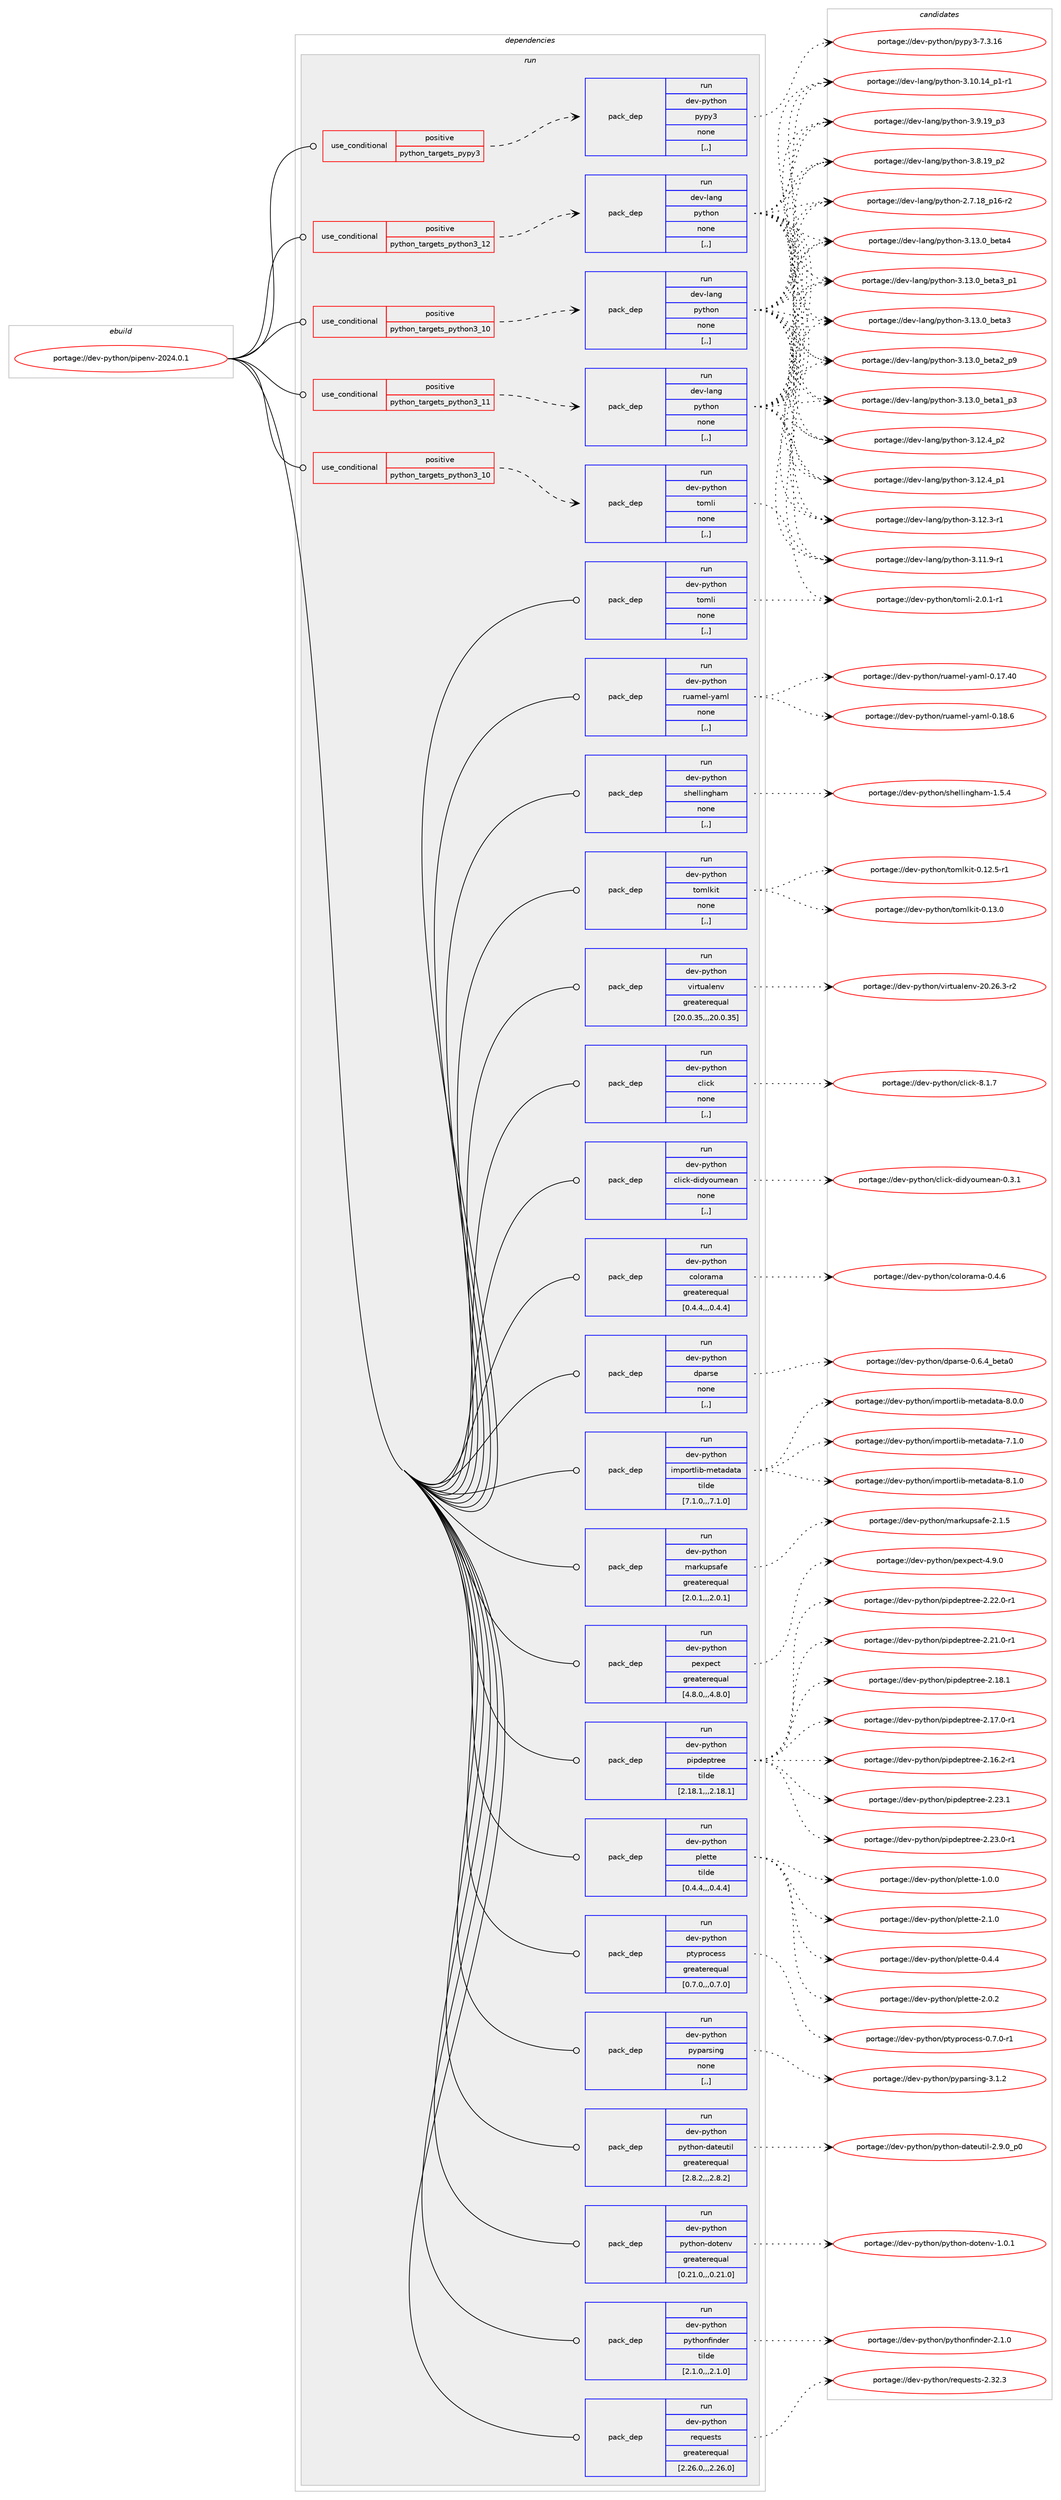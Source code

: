 digraph prolog {

# *************
# Graph options
# *************

newrank=true;
concentrate=true;
compound=true;
graph [rankdir=LR,fontname=Helvetica,fontsize=10,ranksep=1.5];#, ranksep=2.5, nodesep=0.2];
edge  [arrowhead=vee];
node  [fontname=Helvetica,fontsize=10];

# **********
# The ebuild
# **********

subgraph cluster_leftcol {
color=gray;
label=<<i>ebuild</i>>;
id [label="portage://dev-python/pipenv-2024.0.1", color=red, width=4, href="../dev-python/pipenv-2024.0.1.svg"];
}

# ****************
# The dependencies
# ****************

subgraph cluster_midcol {
color=gray;
label=<<i>dependencies</i>>;
subgraph cluster_compile {
fillcolor="#eeeeee";
style=filled;
label=<<i>compile</i>>;
}
subgraph cluster_compileandrun {
fillcolor="#eeeeee";
style=filled;
label=<<i>compile and run</i>>;
}
subgraph cluster_run {
fillcolor="#eeeeee";
style=filled;
label=<<i>run</i>>;
subgraph cond36390 {
dependency155404 [label=<<TABLE BORDER="0" CELLBORDER="1" CELLSPACING="0" CELLPADDING="4"><TR><TD ROWSPAN="3" CELLPADDING="10">use_conditional</TD></TR><TR><TD>positive</TD></TR><TR><TD>python_targets_pypy3</TD></TR></TABLE>>, shape=none, color=red];
subgraph pack117759 {
dependency155405 [label=<<TABLE BORDER="0" CELLBORDER="1" CELLSPACING="0" CELLPADDING="4" WIDTH="220"><TR><TD ROWSPAN="6" CELLPADDING="30">pack_dep</TD></TR><TR><TD WIDTH="110">run</TD></TR><TR><TD>dev-python</TD></TR><TR><TD>pypy3</TD></TR><TR><TD>none</TD></TR><TR><TD>[,,]</TD></TR></TABLE>>, shape=none, color=blue];
}
dependency155404:e -> dependency155405:w [weight=20,style="dashed",arrowhead="vee"];
}
id:e -> dependency155404:w [weight=20,style="solid",arrowhead="odot"];
subgraph cond36391 {
dependency155406 [label=<<TABLE BORDER="0" CELLBORDER="1" CELLSPACING="0" CELLPADDING="4"><TR><TD ROWSPAN="3" CELLPADDING="10">use_conditional</TD></TR><TR><TD>positive</TD></TR><TR><TD>python_targets_python3_10</TD></TR></TABLE>>, shape=none, color=red];
subgraph pack117760 {
dependency155407 [label=<<TABLE BORDER="0" CELLBORDER="1" CELLSPACING="0" CELLPADDING="4" WIDTH="220"><TR><TD ROWSPAN="6" CELLPADDING="30">pack_dep</TD></TR><TR><TD WIDTH="110">run</TD></TR><TR><TD>dev-lang</TD></TR><TR><TD>python</TD></TR><TR><TD>none</TD></TR><TR><TD>[,,]</TD></TR></TABLE>>, shape=none, color=blue];
}
dependency155406:e -> dependency155407:w [weight=20,style="dashed",arrowhead="vee"];
}
id:e -> dependency155406:w [weight=20,style="solid",arrowhead="odot"];
subgraph cond36392 {
dependency155408 [label=<<TABLE BORDER="0" CELLBORDER="1" CELLSPACING="0" CELLPADDING="4"><TR><TD ROWSPAN="3" CELLPADDING="10">use_conditional</TD></TR><TR><TD>positive</TD></TR><TR><TD>python_targets_python3_10</TD></TR></TABLE>>, shape=none, color=red];
subgraph pack117761 {
dependency155409 [label=<<TABLE BORDER="0" CELLBORDER="1" CELLSPACING="0" CELLPADDING="4" WIDTH="220"><TR><TD ROWSPAN="6" CELLPADDING="30">pack_dep</TD></TR><TR><TD WIDTH="110">run</TD></TR><TR><TD>dev-python</TD></TR><TR><TD>tomli</TD></TR><TR><TD>none</TD></TR><TR><TD>[,,]</TD></TR></TABLE>>, shape=none, color=blue];
}
dependency155408:e -> dependency155409:w [weight=20,style="dashed",arrowhead="vee"];
}
id:e -> dependency155408:w [weight=20,style="solid",arrowhead="odot"];
subgraph cond36393 {
dependency155410 [label=<<TABLE BORDER="0" CELLBORDER="1" CELLSPACING="0" CELLPADDING="4"><TR><TD ROWSPAN="3" CELLPADDING="10">use_conditional</TD></TR><TR><TD>positive</TD></TR><TR><TD>python_targets_python3_11</TD></TR></TABLE>>, shape=none, color=red];
subgraph pack117762 {
dependency155411 [label=<<TABLE BORDER="0" CELLBORDER="1" CELLSPACING="0" CELLPADDING="4" WIDTH="220"><TR><TD ROWSPAN="6" CELLPADDING="30">pack_dep</TD></TR><TR><TD WIDTH="110">run</TD></TR><TR><TD>dev-lang</TD></TR><TR><TD>python</TD></TR><TR><TD>none</TD></TR><TR><TD>[,,]</TD></TR></TABLE>>, shape=none, color=blue];
}
dependency155410:e -> dependency155411:w [weight=20,style="dashed",arrowhead="vee"];
}
id:e -> dependency155410:w [weight=20,style="solid",arrowhead="odot"];
subgraph cond36394 {
dependency155412 [label=<<TABLE BORDER="0" CELLBORDER="1" CELLSPACING="0" CELLPADDING="4"><TR><TD ROWSPAN="3" CELLPADDING="10">use_conditional</TD></TR><TR><TD>positive</TD></TR><TR><TD>python_targets_python3_12</TD></TR></TABLE>>, shape=none, color=red];
subgraph pack117763 {
dependency155413 [label=<<TABLE BORDER="0" CELLBORDER="1" CELLSPACING="0" CELLPADDING="4" WIDTH="220"><TR><TD ROWSPAN="6" CELLPADDING="30">pack_dep</TD></TR><TR><TD WIDTH="110">run</TD></TR><TR><TD>dev-lang</TD></TR><TR><TD>python</TD></TR><TR><TD>none</TD></TR><TR><TD>[,,]</TD></TR></TABLE>>, shape=none, color=blue];
}
dependency155412:e -> dependency155413:w [weight=20,style="dashed",arrowhead="vee"];
}
id:e -> dependency155412:w [weight=20,style="solid",arrowhead="odot"];
subgraph pack117764 {
dependency155414 [label=<<TABLE BORDER="0" CELLBORDER="1" CELLSPACING="0" CELLPADDING="4" WIDTH="220"><TR><TD ROWSPAN="6" CELLPADDING="30">pack_dep</TD></TR><TR><TD WIDTH="110">run</TD></TR><TR><TD>dev-python</TD></TR><TR><TD>click</TD></TR><TR><TD>none</TD></TR><TR><TD>[,,]</TD></TR></TABLE>>, shape=none, color=blue];
}
id:e -> dependency155414:w [weight=20,style="solid",arrowhead="odot"];
subgraph pack117765 {
dependency155415 [label=<<TABLE BORDER="0" CELLBORDER="1" CELLSPACING="0" CELLPADDING="4" WIDTH="220"><TR><TD ROWSPAN="6" CELLPADDING="30">pack_dep</TD></TR><TR><TD WIDTH="110">run</TD></TR><TR><TD>dev-python</TD></TR><TR><TD>click-didyoumean</TD></TR><TR><TD>none</TD></TR><TR><TD>[,,]</TD></TR></TABLE>>, shape=none, color=blue];
}
id:e -> dependency155415:w [weight=20,style="solid",arrowhead="odot"];
subgraph pack117766 {
dependency155416 [label=<<TABLE BORDER="0" CELLBORDER="1" CELLSPACING="0" CELLPADDING="4" WIDTH="220"><TR><TD ROWSPAN="6" CELLPADDING="30">pack_dep</TD></TR><TR><TD WIDTH="110">run</TD></TR><TR><TD>dev-python</TD></TR><TR><TD>colorama</TD></TR><TR><TD>greaterequal</TD></TR><TR><TD>[0.4.4,,,0.4.4]</TD></TR></TABLE>>, shape=none, color=blue];
}
id:e -> dependency155416:w [weight=20,style="solid",arrowhead="odot"];
subgraph pack117767 {
dependency155417 [label=<<TABLE BORDER="0" CELLBORDER="1" CELLSPACING="0" CELLPADDING="4" WIDTH="220"><TR><TD ROWSPAN="6" CELLPADDING="30">pack_dep</TD></TR><TR><TD WIDTH="110">run</TD></TR><TR><TD>dev-python</TD></TR><TR><TD>dparse</TD></TR><TR><TD>none</TD></TR><TR><TD>[,,]</TD></TR></TABLE>>, shape=none, color=blue];
}
id:e -> dependency155417:w [weight=20,style="solid",arrowhead="odot"];
subgraph pack117768 {
dependency155418 [label=<<TABLE BORDER="0" CELLBORDER="1" CELLSPACING="0" CELLPADDING="4" WIDTH="220"><TR><TD ROWSPAN="6" CELLPADDING="30">pack_dep</TD></TR><TR><TD WIDTH="110">run</TD></TR><TR><TD>dev-python</TD></TR><TR><TD>importlib-metadata</TD></TR><TR><TD>tilde</TD></TR><TR><TD>[7.1.0,,,7.1.0]</TD></TR></TABLE>>, shape=none, color=blue];
}
id:e -> dependency155418:w [weight=20,style="solid",arrowhead="odot"];
subgraph pack117769 {
dependency155419 [label=<<TABLE BORDER="0" CELLBORDER="1" CELLSPACING="0" CELLPADDING="4" WIDTH="220"><TR><TD ROWSPAN="6" CELLPADDING="30">pack_dep</TD></TR><TR><TD WIDTH="110">run</TD></TR><TR><TD>dev-python</TD></TR><TR><TD>markupsafe</TD></TR><TR><TD>greaterequal</TD></TR><TR><TD>[2.0.1,,,2.0.1]</TD></TR></TABLE>>, shape=none, color=blue];
}
id:e -> dependency155419:w [weight=20,style="solid",arrowhead="odot"];
subgraph pack117770 {
dependency155420 [label=<<TABLE BORDER="0" CELLBORDER="1" CELLSPACING="0" CELLPADDING="4" WIDTH="220"><TR><TD ROWSPAN="6" CELLPADDING="30">pack_dep</TD></TR><TR><TD WIDTH="110">run</TD></TR><TR><TD>dev-python</TD></TR><TR><TD>pexpect</TD></TR><TR><TD>greaterequal</TD></TR><TR><TD>[4.8.0,,,4.8.0]</TD></TR></TABLE>>, shape=none, color=blue];
}
id:e -> dependency155420:w [weight=20,style="solid",arrowhead="odot"];
subgraph pack117771 {
dependency155421 [label=<<TABLE BORDER="0" CELLBORDER="1" CELLSPACING="0" CELLPADDING="4" WIDTH="220"><TR><TD ROWSPAN="6" CELLPADDING="30">pack_dep</TD></TR><TR><TD WIDTH="110">run</TD></TR><TR><TD>dev-python</TD></TR><TR><TD>pipdeptree</TD></TR><TR><TD>tilde</TD></TR><TR><TD>[2.18.1,,,2.18.1]</TD></TR></TABLE>>, shape=none, color=blue];
}
id:e -> dependency155421:w [weight=20,style="solid",arrowhead="odot"];
subgraph pack117772 {
dependency155422 [label=<<TABLE BORDER="0" CELLBORDER="1" CELLSPACING="0" CELLPADDING="4" WIDTH="220"><TR><TD ROWSPAN="6" CELLPADDING="30">pack_dep</TD></TR><TR><TD WIDTH="110">run</TD></TR><TR><TD>dev-python</TD></TR><TR><TD>plette</TD></TR><TR><TD>tilde</TD></TR><TR><TD>[0.4.4,,,0.4.4]</TD></TR></TABLE>>, shape=none, color=blue];
}
id:e -> dependency155422:w [weight=20,style="solid",arrowhead="odot"];
subgraph pack117773 {
dependency155423 [label=<<TABLE BORDER="0" CELLBORDER="1" CELLSPACING="0" CELLPADDING="4" WIDTH="220"><TR><TD ROWSPAN="6" CELLPADDING="30">pack_dep</TD></TR><TR><TD WIDTH="110">run</TD></TR><TR><TD>dev-python</TD></TR><TR><TD>ptyprocess</TD></TR><TR><TD>greaterequal</TD></TR><TR><TD>[0.7.0,,,0.7.0]</TD></TR></TABLE>>, shape=none, color=blue];
}
id:e -> dependency155423:w [weight=20,style="solid",arrowhead="odot"];
subgraph pack117774 {
dependency155424 [label=<<TABLE BORDER="0" CELLBORDER="1" CELLSPACING="0" CELLPADDING="4" WIDTH="220"><TR><TD ROWSPAN="6" CELLPADDING="30">pack_dep</TD></TR><TR><TD WIDTH="110">run</TD></TR><TR><TD>dev-python</TD></TR><TR><TD>pyparsing</TD></TR><TR><TD>none</TD></TR><TR><TD>[,,]</TD></TR></TABLE>>, shape=none, color=blue];
}
id:e -> dependency155424:w [weight=20,style="solid",arrowhead="odot"];
subgraph pack117775 {
dependency155425 [label=<<TABLE BORDER="0" CELLBORDER="1" CELLSPACING="0" CELLPADDING="4" WIDTH="220"><TR><TD ROWSPAN="6" CELLPADDING="30">pack_dep</TD></TR><TR><TD WIDTH="110">run</TD></TR><TR><TD>dev-python</TD></TR><TR><TD>python-dateutil</TD></TR><TR><TD>greaterequal</TD></TR><TR><TD>[2.8.2,,,2.8.2]</TD></TR></TABLE>>, shape=none, color=blue];
}
id:e -> dependency155425:w [weight=20,style="solid",arrowhead="odot"];
subgraph pack117776 {
dependency155426 [label=<<TABLE BORDER="0" CELLBORDER="1" CELLSPACING="0" CELLPADDING="4" WIDTH="220"><TR><TD ROWSPAN="6" CELLPADDING="30">pack_dep</TD></TR><TR><TD WIDTH="110">run</TD></TR><TR><TD>dev-python</TD></TR><TR><TD>python-dotenv</TD></TR><TR><TD>greaterequal</TD></TR><TR><TD>[0.21.0,,,0.21.0]</TD></TR></TABLE>>, shape=none, color=blue];
}
id:e -> dependency155426:w [weight=20,style="solid",arrowhead="odot"];
subgraph pack117777 {
dependency155427 [label=<<TABLE BORDER="0" CELLBORDER="1" CELLSPACING="0" CELLPADDING="4" WIDTH="220"><TR><TD ROWSPAN="6" CELLPADDING="30">pack_dep</TD></TR><TR><TD WIDTH="110">run</TD></TR><TR><TD>dev-python</TD></TR><TR><TD>pythonfinder</TD></TR><TR><TD>tilde</TD></TR><TR><TD>[2.1.0,,,2.1.0]</TD></TR></TABLE>>, shape=none, color=blue];
}
id:e -> dependency155427:w [weight=20,style="solid",arrowhead="odot"];
subgraph pack117778 {
dependency155428 [label=<<TABLE BORDER="0" CELLBORDER="1" CELLSPACING="0" CELLPADDING="4" WIDTH="220"><TR><TD ROWSPAN="6" CELLPADDING="30">pack_dep</TD></TR><TR><TD WIDTH="110">run</TD></TR><TR><TD>dev-python</TD></TR><TR><TD>requests</TD></TR><TR><TD>greaterequal</TD></TR><TR><TD>[2.26.0,,,2.26.0]</TD></TR></TABLE>>, shape=none, color=blue];
}
id:e -> dependency155428:w [weight=20,style="solid",arrowhead="odot"];
subgraph pack117779 {
dependency155429 [label=<<TABLE BORDER="0" CELLBORDER="1" CELLSPACING="0" CELLPADDING="4" WIDTH="220"><TR><TD ROWSPAN="6" CELLPADDING="30">pack_dep</TD></TR><TR><TD WIDTH="110">run</TD></TR><TR><TD>dev-python</TD></TR><TR><TD>ruamel-yaml</TD></TR><TR><TD>none</TD></TR><TR><TD>[,,]</TD></TR></TABLE>>, shape=none, color=blue];
}
id:e -> dependency155429:w [weight=20,style="solid",arrowhead="odot"];
subgraph pack117780 {
dependency155430 [label=<<TABLE BORDER="0" CELLBORDER="1" CELLSPACING="0" CELLPADDING="4" WIDTH="220"><TR><TD ROWSPAN="6" CELLPADDING="30">pack_dep</TD></TR><TR><TD WIDTH="110">run</TD></TR><TR><TD>dev-python</TD></TR><TR><TD>shellingham</TD></TR><TR><TD>none</TD></TR><TR><TD>[,,]</TD></TR></TABLE>>, shape=none, color=blue];
}
id:e -> dependency155430:w [weight=20,style="solid",arrowhead="odot"];
subgraph pack117781 {
dependency155431 [label=<<TABLE BORDER="0" CELLBORDER="1" CELLSPACING="0" CELLPADDING="4" WIDTH="220"><TR><TD ROWSPAN="6" CELLPADDING="30">pack_dep</TD></TR><TR><TD WIDTH="110">run</TD></TR><TR><TD>dev-python</TD></TR><TR><TD>tomli</TD></TR><TR><TD>none</TD></TR><TR><TD>[,,]</TD></TR></TABLE>>, shape=none, color=blue];
}
id:e -> dependency155431:w [weight=20,style="solid",arrowhead="odot"];
subgraph pack117782 {
dependency155432 [label=<<TABLE BORDER="0" CELLBORDER="1" CELLSPACING="0" CELLPADDING="4" WIDTH="220"><TR><TD ROWSPAN="6" CELLPADDING="30">pack_dep</TD></TR><TR><TD WIDTH="110">run</TD></TR><TR><TD>dev-python</TD></TR><TR><TD>tomlkit</TD></TR><TR><TD>none</TD></TR><TR><TD>[,,]</TD></TR></TABLE>>, shape=none, color=blue];
}
id:e -> dependency155432:w [weight=20,style="solid",arrowhead="odot"];
subgraph pack117783 {
dependency155433 [label=<<TABLE BORDER="0" CELLBORDER="1" CELLSPACING="0" CELLPADDING="4" WIDTH="220"><TR><TD ROWSPAN="6" CELLPADDING="30">pack_dep</TD></TR><TR><TD WIDTH="110">run</TD></TR><TR><TD>dev-python</TD></TR><TR><TD>virtualenv</TD></TR><TR><TD>greaterequal</TD></TR><TR><TD>[20.0.35,,,20.0.35]</TD></TR></TABLE>>, shape=none, color=blue];
}
id:e -> dependency155433:w [weight=20,style="solid",arrowhead="odot"];
}
}

# **************
# The candidates
# **************

subgraph cluster_choices {
rank=same;
color=gray;
label=<<i>candidates</i>>;

subgraph choice117759 {
color=black;
nodesep=1;
choice10010111845112121116104111110471121211121215145554651464954 [label="portage://dev-python/pypy3-7.3.16", color=red, width=4,href="../dev-python/pypy3-7.3.16.svg"];
dependency155405:e -> choice10010111845112121116104111110471121211121215145554651464954:w [style=dotted,weight="100"];
}
subgraph choice117760 {
color=black;
nodesep=1;
choice1001011184510897110103471121211161041111104551464951464895981011169752 [label="portage://dev-lang/python-3.13.0_beta4", color=red, width=4,href="../dev-lang/python-3.13.0_beta4.svg"];
choice10010111845108971101034711212111610411111045514649514648959810111697519511249 [label="portage://dev-lang/python-3.13.0_beta3_p1", color=red, width=4,href="../dev-lang/python-3.13.0_beta3_p1.svg"];
choice1001011184510897110103471121211161041111104551464951464895981011169751 [label="portage://dev-lang/python-3.13.0_beta3", color=red, width=4,href="../dev-lang/python-3.13.0_beta3.svg"];
choice10010111845108971101034711212111610411111045514649514648959810111697509511257 [label="portage://dev-lang/python-3.13.0_beta2_p9", color=red, width=4,href="../dev-lang/python-3.13.0_beta2_p9.svg"];
choice10010111845108971101034711212111610411111045514649514648959810111697499511251 [label="portage://dev-lang/python-3.13.0_beta1_p3", color=red, width=4,href="../dev-lang/python-3.13.0_beta1_p3.svg"];
choice100101118451089711010347112121116104111110455146495046529511250 [label="portage://dev-lang/python-3.12.4_p2", color=red, width=4,href="../dev-lang/python-3.12.4_p2.svg"];
choice100101118451089711010347112121116104111110455146495046529511249 [label="portage://dev-lang/python-3.12.4_p1", color=red, width=4,href="../dev-lang/python-3.12.4_p1.svg"];
choice100101118451089711010347112121116104111110455146495046514511449 [label="portage://dev-lang/python-3.12.3-r1", color=red, width=4,href="../dev-lang/python-3.12.3-r1.svg"];
choice100101118451089711010347112121116104111110455146494946574511449 [label="portage://dev-lang/python-3.11.9-r1", color=red, width=4,href="../dev-lang/python-3.11.9-r1.svg"];
choice100101118451089711010347112121116104111110455146494846495295112494511449 [label="portage://dev-lang/python-3.10.14_p1-r1", color=red, width=4,href="../dev-lang/python-3.10.14_p1-r1.svg"];
choice100101118451089711010347112121116104111110455146574649579511251 [label="portage://dev-lang/python-3.9.19_p3", color=red, width=4,href="../dev-lang/python-3.9.19_p3.svg"];
choice100101118451089711010347112121116104111110455146564649579511250 [label="portage://dev-lang/python-3.8.19_p2", color=red, width=4,href="../dev-lang/python-3.8.19_p2.svg"];
choice100101118451089711010347112121116104111110455046554649569511249544511450 [label="portage://dev-lang/python-2.7.18_p16-r2", color=red, width=4,href="../dev-lang/python-2.7.18_p16-r2.svg"];
dependency155407:e -> choice1001011184510897110103471121211161041111104551464951464895981011169752:w [style=dotted,weight="100"];
dependency155407:e -> choice10010111845108971101034711212111610411111045514649514648959810111697519511249:w [style=dotted,weight="100"];
dependency155407:e -> choice1001011184510897110103471121211161041111104551464951464895981011169751:w [style=dotted,weight="100"];
dependency155407:e -> choice10010111845108971101034711212111610411111045514649514648959810111697509511257:w [style=dotted,weight="100"];
dependency155407:e -> choice10010111845108971101034711212111610411111045514649514648959810111697499511251:w [style=dotted,weight="100"];
dependency155407:e -> choice100101118451089711010347112121116104111110455146495046529511250:w [style=dotted,weight="100"];
dependency155407:e -> choice100101118451089711010347112121116104111110455146495046529511249:w [style=dotted,weight="100"];
dependency155407:e -> choice100101118451089711010347112121116104111110455146495046514511449:w [style=dotted,weight="100"];
dependency155407:e -> choice100101118451089711010347112121116104111110455146494946574511449:w [style=dotted,weight="100"];
dependency155407:e -> choice100101118451089711010347112121116104111110455146494846495295112494511449:w [style=dotted,weight="100"];
dependency155407:e -> choice100101118451089711010347112121116104111110455146574649579511251:w [style=dotted,weight="100"];
dependency155407:e -> choice100101118451089711010347112121116104111110455146564649579511250:w [style=dotted,weight="100"];
dependency155407:e -> choice100101118451089711010347112121116104111110455046554649569511249544511450:w [style=dotted,weight="100"];
}
subgraph choice117761 {
color=black;
nodesep=1;
choice10010111845112121116104111110471161111091081054550464846494511449 [label="portage://dev-python/tomli-2.0.1-r1", color=red, width=4,href="../dev-python/tomli-2.0.1-r1.svg"];
dependency155409:e -> choice10010111845112121116104111110471161111091081054550464846494511449:w [style=dotted,weight="100"];
}
subgraph choice117762 {
color=black;
nodesep=1;
choice1001011184510897110103471121211161041111104551464951464895981011169752 [label="portage://dev-lang/python-3.13.0_beta4", color=red, width=4,href="../dev-lang/python-3.13.0_beta4.svg"];
choice10010111845108971101034711212111610411111045514649514648959810111697519511249 [label="portage://dev-lang/python-3.13.0_beta3_p1", color=red, width=4,href="../dev-lang/python-3.13.0_beta3_p1.svg"];
choice1001011184510897110103471121211161041111104551464951464895981011169751 [label="portage://dev-lang/python-3.13.0_beta3", color=red, width=4,href="../dev-lang/python-3.13.0_beta3.svg"];
choice10010111845108971101034711212111610411111045514649514648959810111697509511257 [label="portage://dev-lang/python-3.13.0_beta2_p9", color=red, width=4,href="../dev-lang/python-3.13.0_beta2_p9.svg"];
choice10010111845108971101034711212111610411111045514649514648959810111697499511251 [label="portage://dev-lang/python-3.13.0_beta1_p3", color=red, width=4,href="../dev-lang/python-3.13.0_beta1_p3.svg"];
choice100101118451089711010347112121116104111110455146495046529511250 [label="portage://dev-lang/python-3.12.4_p2", color=red, width=4,href="../dev-lang/python-3.12.4_p2.svg"];
choice100101118451089711010347112121116104111110455146495046529511249 [label="portage://dev-lang/python-3.12.4_p1", color=red, width=4,href="../dev-lang/python-3.12.4_p1.svg"];
choice100101118451089711010347112121116104111110455146495046514511449 [label="portage://dev-lang/python-3.12.3-r1", color=red, width=4,href="../dev-lang/python-3.12.3-r1.svg"];
choice100101118451089711010347112121116104111110455146494946574511449 [label="portage://dev-lang/python-3.11.9-r1", color=red, width=4,href="../dev-lang/python-3.11.9-r1.svg"];
choice100101118451089711010347112121116104111110455146494846495295112494511449 [label="portage://dev-lang/python-3.10.14_p1-r1", color=red, width=4,href="../dev-lang/python-3.10.14_p1-r1.svg"];
choice100101118451089711010347112121116104111110455146574649579511251 [label="portage://dev-lang/python-3.9.19_p3", color=red, width=4,href="../dev-lang/python-3.9.19_p3.svg"];
choice100101118451089711010347112121116104111110455146564649579511250 [label="portage://dev-lang/python-3.8.19_p2", color=red, width=4,href="../dev-lang/python-3.8.19_p2.svg"];
choice100101118451089711010347112121116104111110455046554649569511249544511450 [label="portage://dev-lang/python-2.7.18_p16-r2", color=red, width=4,href="../dev-lang/python-2.7.18_p16-r2.svg"];
dependency155411:e -> choice1001011184510897110103471121211161041111104551464951464895981011169752:w [style=dotted,weight="100"];
dependency155411:e -> choice10010111845108971101034711212111610411111045514649514648959810111697519511249:w [style=dotted,weight="100"];
dependency155411:e -> choice1001011184510897110103471121211161041111104551464951464895981011169751:w [style=dotted,weight="100"];
dependency155411:e -> choice10010111845108971101034711212111610411111045514649514648959810111697509511257:w [style=dotted,weight="100"];
dependency155411:e -> choice10010111845108971101034711212111610411111045514649514648959810111697499511251:w [style=dotted,weight="100"];
dependency155411:e -> choice100101118451089711010347112121116104111110455146495046529511250:w [style=dotted,weight="100"];
dependency155411:e -> choice100101118451089711010347112121116104111110455146495046529511249:w [style=dotted,weight="100"];
dependency155411:e -> choice100101118451089711010347112121116104111110455146495046514511449:w [style=dotted,weight="100"];
dependency155411:e -> choice100101118451089711010347112121116104111110455146494946574511449:w [style=dotted,weight="100"];
dependency155411:e -> choice100101118451089711010347112121116104111110455146494846495295112494511449:w [style=dotted,weight="100"];
dependency155411:e -> choice100101118451089711010347112121116104111110455146574649579511251:w [style=dotted,weight="100"];
dependency155411:e -> choice100101118451089711010347112121116104111110455146564649579511250:w [style=dotted,weight="100"];
dependency155411:e -> choice100101118451089711010347112121116104111110455046554649569511249544511450:w [style=dotted,weight="100"];
}
subgraph choice117763 {
color=black;
nodesep=1;
choice1001011184510897110103471121211161041111104551464951464895981011169752 [label="portage://dev-lang/python-3.13.0_beta4", color=red, width=4,href="../dev-lang/python-3.13.0_beta4.svg"];
choice10010111845108971101034711212111610411111045514649514648959810111697519511249 [label="portage://dev-lang/python-3.13.0_beta3_p1", color=red, width=4,href="../dev-lang/python-3.13.0_beta3_p1.svg"];
choice1001011184510897110103471121211161041111104551464951464895981011169751 [label="portage://dev-lang/python-3.13.0_beta3", color=red, width=4,href="../dev-lang/python-3.13.0_beta3.svg"];
choice10010111845108971101034711212111610411111045514649514648959810111697509511257 [label="portage://dev-lang/python-3.13.0_beta2_p9", color=red, width=4,href="../dev-lang/python-3.13.0_beta2_p9.svg"];
choice10010111845108971101034711212111610411111045514649514648959810111697499511251 [label="portage://dev-lang/python-3.13.0_beta1_p3", color=red, width=4,href="../dev-lang/python-3.13.0_beta1_p3.svg"];
choice100101118451089711010347112121116104111110455146495046529511250 [label="portage://dev-lang/python-3.12.4_p2", color=red, width=4,href="../dev-lang/python-3.12.4_p2.svg"];
choice100101118451089711010347112121116104111110455146495046529511249 [label="portage://dev-lang/python-3.12.4_p1", color=red, width=4,href="../dev-lang/python-3.12.4_p1.svg"];
choice100101118451089711010347112121116104111110455146495046514511449 [label="portage://dev-lang/python-3.12.3-r1", color=red, width=4,href="../dev-lang/python-3.12.3-r1.svg"];
choice100101118451089711010347112121116104111110455146494946574511449 [label="portage://dev-lang/python-3.11.9-r1", color=red, width=4,href="../dev-lang/python-3.11.9-r1.svg"];
choice100101118451089711010347112121116104111110455146494846495295112494511449 [label="portage://dev-lang/python-3.10.14_p1-r1", color=red, width=4,href="../dev-lang/python-3.10.14_p1-r1.svg"];
choice100101118451089711010347112121116104111110455146574649579511251 [label="portage://dev-lang/python-3.9.19_p3", color=red, width=4,href="../dev-lang/python-3.9.19_p3.svg"];
choice100101118451089711010347112121116104111110455146564649579511250 [label="portage://dev-lang/python-3.8.19_p2", color=red, width=4,href="../dev-lang/python-3.8.19_p2.svg"];
choice100101118451089711010347112121116104111110455046554649569511249544511450 [label="portage://dev-lang/python-2.7.18_p16-r2", color=red, width=4,href="../dev-lang/python-2.7.18_p16-r2.svg"];
dependency155413:e -> choice1001011184510897110103471121211161041111104551464951464895981011169752:w [style=dotted,weight="100"];
dependency155413:e -> choice10010111845108971101034711212111610411111045514649514648959810111697519511249:w [style=dotted,weight="100"];
dependency155413:e -> choice1001011184510897110103471121211161041111104551464951464895981011169751:w [style=dotted,weight="100"];
dependency155413:e -> choice10010111845108971101034711212111610411111045514649514648959810111697509511257:w [style=dotted,weight="100"];
dependency155413:e -> choice10010111845108971101034711212111610411111045514649514648959810111697499511251:w [style=dotted,weight="100"];
dependency155413:e -> choice100101118451089711010347112121116104111110455146495046529511250:w [style=dotted,weight="100"];
dependency155413:e -> choice100101118451089711010347112121116104111110455146495046529511249:w [style=dotted,weight="100"];
dependency155413:e -> choice100101118451089711010347112121116104111110455146495046514511449:w [style=dotted,weight="100"];
dependency155413:e -> choice100101118451089711010347112121116104111110455146494946574511449:w [style=dotted,weight="100"];
dependency155413:e -> choice100101118451089711010347112121116104111110455146494846495295112494511449:w [style=dotted,weight="100"];
dependency155413:e -> choice100101118451089711010347112121116104111110455146574649579511251:w [style=dotted,weight="100"];
dependency155413:e -> choice100101118451089711010347112121116104111110455146564649579511250:w [style=dotted,weight="100"];
dependency155413:e -> choice100101118451089711010347112121116104111110455046554649569511249544511450:w [style=dotted,weight="100"];
}
subgraph choice117764 {
color=black;
nodesep=1;
choice10010111845112121116104111110479910810599107455646494655 [label="portage://dev-python/click-8.1.7", color=red, width=4,href="../dev-python/click-8.1.7.svg"];
dependency155414:e -> choice10010111845112121116104111110479910810599107455646494655:w [style=dotted,weight="100"];
}
subgraph choice117765 {
color=black;
nodesep=1;
choice100101118451121211161041111104799108105991074510010510012111111710910197110454846514649 [label="portage://dev-python/click-didyoumean-0.3.1", color=red, width=4,href="../dev-python/click-didyoumean-0.3.1.svg"];
dependency155415:e -> choice100101118451121211161041111104799108105991074510010510012111111710910197110454846514649:w [style=dotted,weight="100"];
}
subgraph choice117766 {
color=black;
nodesep=1;
choice1001011184511212111610411111047991111081111149710997454846524654 [label="portage://dev-python/colorama-0.4.6", color=red, width=4,href="../dev-python/colorama-0.4.6.svg"];
dependency155416:e -> choice1001011184511212111610411111047991111081111149710997454846524654:w [style=dotted,weight="100"];
}
subgraph choice117767 {
color=black;
nodesep=1;
choice10010111845112121116104111110471001129711411510145484654465295981011169748 [label="portage://dev-python/dparse-0.6.4_beta0", color=red, width=4,href="../dev-python/dparse-0.6.4_beta0.svg"];
dependency155417:e -> choice10010111845112121116104111110471001129711411510145484654465295981011169748:w [style=dotted,weight="100"];
}
subgraph choice117768 {
color=black;
nodesep=1;
choice10010111845112121116104111110471051091121111141161081059845109101116971009711697455646494648 [label="portage://dev-python/importlib-metadata-8.1.0", color=red, width=4,href="../dev-python/importlib-metadata-8.1.0.svg"];
choice10010111845112121116104111110471051091121111141161081059845109101116971009711697455646484648 [label="portage://dev-python/importlib-metadata-8.0.0", color=red, width=4,href="../dev-python/importlib-metadata-8.0.0.svg"];
choice10010111845112121116104111110471051091121111141161081059845109101116971009711697455546494648 [label="portage://dev-python/importlib-metadata-7.1.0", color=red, width=4,href="../dev-python/importlib-metadata-7.1.0.svg"];
dependency155418:e -> choice10010111845112121116104111110471051091121111141161081059845109101116971009711697455646494648:w [style=dotted,weight="100"];
dependency155418:e -> choice10010111845112121116104111110471051091121111141161081059845109101116971009711697455646484648:w [style=dotted,weight="100"];
dependency155418:e -> choice10010111845112121116104111110471051091121111141161081059845109101116971009711697455546494648:w [style=dotted,weight="100"];
}
subgraph choice117769 {
color=black;
nodesep=1;
choice10010111845112121116104111110471099711410711711211597102101455046494653 [label="portage://dev-python/markupsafe-2.1.5", color=red, width=4,href="../dev-python/markupsafe-2.1.5.svg"];
dependency155419:e -> choice10010111845112121116104111110471099711410711711211597102101455046494653:w [style=dotted,weight="100"];
}
subgraph choice117770 {
color=black;
nodesep=1;
choice100101118451121211161041111104711210112011210199116455246574648 [label="portage://dev-python/pexpect-4.9.0", color=red, width=4,href="../dev-python/pexpect-4.9.0.svg"];
dependency155420:e -> choice100101118451121211161041111104711210112011210199116455246574648:w [style=dotted,weight="100"];
}
subgraph choice117771 {
color=black;
nodesep=1;
choice100101118451121211161041111104711210511210010111211611410110145504650514649 [label="portage://dev-python/pipdeptree-2.23.1", color=red, width=4,href="../dev-python/pipdeptree-2.23.1.svg"];
choice1001011184511212111610411111047112105112100101112116114101101455046505146484511449 [label="portage://dev-python/pipdeptree-2.23.0-r1", color=red, width=4,href="../dev-python/pipdeptree-2.23.0-r1.svg"];
choice1001011184511212111610411111047112105112100101112116114101101455046505046484511449 [label="portage://dev-python/pipdeptree-2.22.0-r1", color=red, width=4,href="../dev-python/pipdeptree-2.22.0-r1.svg"];
choice1001011184511212111610411111047112105112100101112116114101101455046504946484511449 [label="portage://dev-python/pipdeptree-2.21.0-r1", color=red, width=4,href="../dev-python/pipdeptree-2.21.0-r1.svg"];
choice100101118451121211161041111104711210511210010111211611410110145504649564649 [label="portage://dev-python/pipdeptree-2.18.1", color=red, width=4,href="../dev-python/pipdeptree-2.18.1.svg"];
choice1001011184511212111610411111047112105112100101112116114101101455046495546484511449 [label="portage://dev-python/pipdeptree-2.17.0-r1", color=red, width=4,href="../dev-python/pipdeptree-2.17.0-r1.svg"];
choice1001011184511212111610411111047112105112100101112116114101101455046495446504511449 [label="portage://dev-python/pipdeptree-2.16.2-r1", color=red, width=4,href="../dev-python/pipdeptree-2.16.2-r1.svg"];
dependency155421:e -> choice100101118451121211161041111104711210511210010111211611410110145504650514649:w [style=dotted,weight="100"];
dependency155421:e -> choice1001011184511212111610411111047112105112100101112116114101101455046505146484511449:w [style=dotted,weight="100"];
dependency155421:e -> choice1001011184511212111610411111047112105112100101112116114101101455046505046484511449:w [style=dotted,weight="100"];
dependency155421:e -> choice1001011184511212111610411111047112105112100101112116114101101455046504946484511449:w [style=dotted,weight="100"];
dependency155421:e -> choice100101118451121211161041111104711210511210010111211611410110145504649564649:w [style=dotted,weight="100"];
dependency155421:e -> choice1001011184511212111610411111047112105112100101112116114101101455046495546484511449:w [style=dotted,weight="100"];
dependency155421:e -> choice1001011184511212111610411111047112105112100101112116114101101455046495446504511449:w [style=dotted,weight="100"];
}
subgraph choice117772 {
color=black;
nodesep=1;
choice1001011184511212111610411111047112108101116116101455046494648 [label="portage://dev-python/plette-2.1.0", color=red, width=4,href="../dev-python/plette-2.1.0.svg"];
choice1001011184511212111610411111047112108101116116101455046484650 [label="portage://dev-python/plette-2.0.2", color=red, width=4,href="../dev-python/plette-2.0.2.svg"];
choice1001011184511212111610411111047112108101116116101454946484648 [label="portage://dev-python/plette-1.0.0", color=red, width=4,href="../dev-python/plette-1.0.0.svg"];
choice1001011184511212111610411111047112108101116116101454846524652 [label="portage://dev-python/plette-0.4.4", color=red, width=4,href="../dev-python/plette-0.4.4.svg"];
dependency155422:e -> choice1001011184511212111610411111047112108101116116101455046494648:w [style=dotted,weight="100"];
dependency155422:e -> choice1001011184511212111610411111047112108101116116101455046484650:w [style=dotted,weight="100"];
dependency155422:e -> choice1001011184511212111610411111047112108101116116101454946484648:w [style=dotted,weight="100"];
dependency155422:e -> choice1001011184511212111610411111047112108101116116101454846524652:w [style=dotted,weight="100"];
}
subgraph choice117773 {
color=black;
nodesep=1;
choice1001011184511212111610411111047112116121112114111991011151154548465546484511449 [label="portage://dev-python/ptyprocess-0.7.0-r1", color=red, width=4,href="../dev-python/ptyprocess-0.7.0-r1.svg"];
dependency155423:e -> choice1001011184511212111610411111047112116121112114111991011151154548465546484511449:w [style=dotted,weight="100"];
}
subgraph choice117774 {
color=black;
nodesep=1;
choice100101118451121211161041111104711212111297114115105110103455146494650 [label="portage://dev-python/pyparsing-3.1.2", color=red, width=4,href="../dev-python/pyparsing-3.1.2.svg"];
dependency155424:e -> choice100101118451121211161041111104711212111297114115105110103455146494650:w [style=dotted,weight="100"];
}
subgraph choice117775 {
color=black;
nodesep=1;
choice100101118451121211161041111104711212111610411111045100971161011171161051084550465746489511248 [label="portage://dev-python/python-dateutil-2.9.0_p0", color=red, width=4,href="../dev-python/python-dateutil-2.9.0_p0.svg"];
dependency155425:e -> choice100101118451121211161041111104711212111610411111045100971161011171161051084550465746489511248:w [style=dotted,weight="100"];
}
subgraph choice117776 {
color=black;
nodesep=1;
choice100101118451121211161041111104711212111610411111045100111116101110118454946484649 [label="portage://dev-python/python-dotenv-1.0.1", color=red, width=4,href="../dev-python/python-dotenv-1.0.1.svg"];
dependency155426:e -> choice100101118451121211161041111104711212111610411111045100111116101110118454946484649:w [style=dotted,weight="100"];
}
subgraph choice117777 {
color=black;
nodesep=1;
choice1001011184511212111610411111047112121116104111110102105110100101114455046494648 [label="portage://dev-python/pythonfinder-2.1.0", color=red, width=4,href="../dev-python/pythonfinder-2.1.0.svg"];
dependency155427:e -> choice1001011184511212111610411111047112121116104111110102105110100101114455046494648:w [style=dotted,weight="100"];
}
subgraph choice117778 {
color=black;
nodesep=1;
choice100101118451121211161041111104711410111311710111511611545504651504651 [label="portage://dev-python/requests-2.32.3", color=red, width=4,href="../dev-python/requests-2.32.3.svg"];
dependency155428:e -> choice100101118451121211161041111104711410111311710111511611545504651504651:w [style=dotted,weight="100"];
}
subgraph choice117779 {
color=black;
nodesep=1;
choice100101118451121211161041111104711411797109101108451219710910845484649564654 [label="portage://dev-python/ruamel-yaml-0.18.6", color=red, width=4,href="../dev-python/ruamel-yaml-0.18.6.svg"];
choice10010111845112121116104111110471141179710910110845121971091084548464955465248 [label="portage://dev-python/ruamel-yaml-0.17.40", color=red, width=4,href="../dev-python/ruamel-yaml-0.17.40.svg"];
dependency155429:e -> choice100101118451121211161041111104711411797109101108451219710910845484649564654:w [style=dotted,weight="100"];
dependency155429:e -> choice10010111845112121116104111110471141179710910110845121971091084548464955465248:w [style=dotted,weight="100"];
}
subgraph choice117780 {
color=black;
nodesep=1;
choice100101118451121211161041111104711510410110810810511010310497109454946534652 [label="portage://dev-python/shellingham-1.5.4", color=red, width=4,href="../dev-python/shellingham-1.5.4.svg"];
dependency155430:e -> choice100101118451121211161041111104711510410110810810511010310497109454946534652:w [style=dotted,weight="100"];
}
subgraph choice117781 {
color=black;
nodesep=1;
choice10010111845112121116104111110471161111091081054550464846494511449 [label="portage://dev-python/tomli-2.0.1-r1", color=red, width=4,href="../dev-python/tomli-2.0.1-r1.svg"];
dependency155431:e -> choice10010111845112121116104111110471161111091081054550464846494511449:w [style=dotted,weight="100"];
}
subgraph choice117782 {
color=black;
nodesep=1;
choice100101118451121211161041111104711611110910810710511645484649514648 [label="portage://dev-python/tomlkit-0.13.0", color=red, width=4,href="../dev-python/tomlkit-0.13.0.svg"];
choice1001011184511212111610411111047116111109108107105116454846495046534511449 [label="portage://dev-python/tomlkit-0.12.5-r1", color=red, width=4,href="../dev-python/tomlkit-0.12.5-r1.svg"];
dependency155432:e -> choice100101118451121211161041111104711611110910810710511645484649514648:w [style=dotted,weight="100"];
dependency155432:e -> choice1001011184511212111610411111047116111109108107105116454846495046534511449:w [style=dotted,weight="100"];
}
subgraph choice117783 {
color=black;
nodesep=1;
choice10010111845112121116104111110471181051141161179710810111011845504846505446514511450 [label="portage://dev-python/virtualenv-20.26.3-r2", color=red, width=4,href="../dev-python/virtualenv-20.26.3-r2.svg"];
dependency155433:e -> choice10010111845112121116104111110471181051141161179710810111011845504846505446514511450:w [style=dotted,weight="100"];
}
}

}
